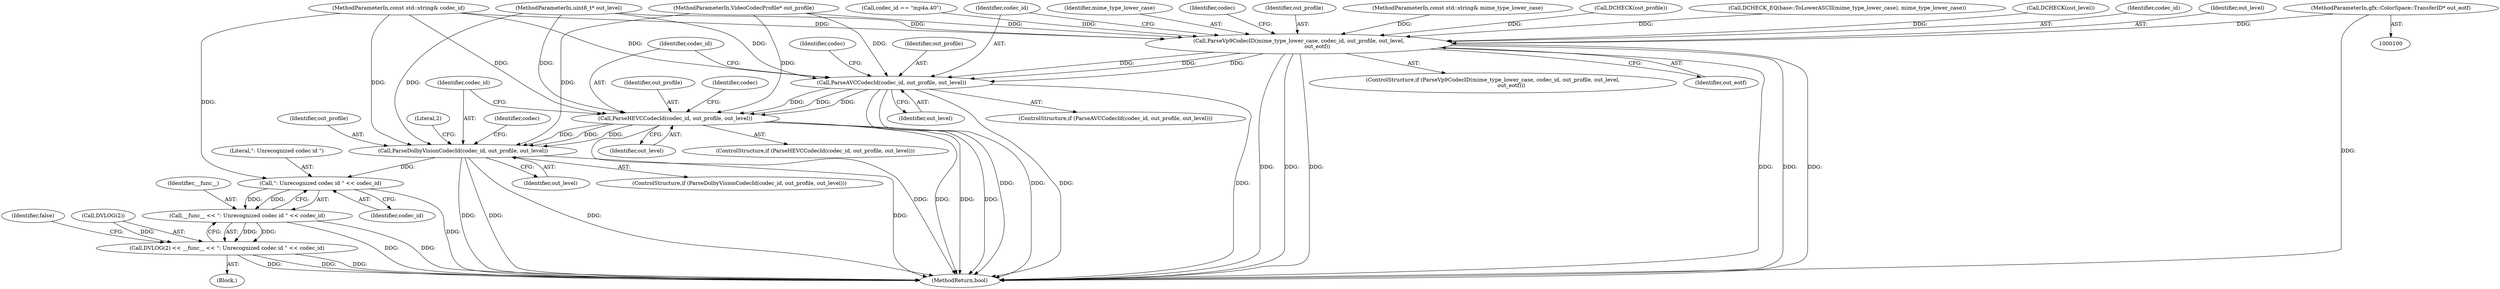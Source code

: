 digraph "1_Chrome_2fb4f2c9c461551d43fdfa28ef4c960da81a47dd_4@del" {
"1000107" [label="(MethodParameterIn,gfx::ColorSpace::TransferID* out_eotf)"];
"1000193" [label="(Call,ParseVp9CodecID(mime_type_lower_case, codec_id, out_profile, out_level,\n                      out_eotf))"];
"1000207" [label="(Call,ParseAVCCodecId(codec_id, out_profile, out_level))"];
"1000226" [label="(Call,ParseHEVCCodecId(codec_id, out_profile, out_level))"];
"1000238" [label="(Call,ParseDolbyVisionCodecId(codec_id, out_profile, out_level))"];
"1000254" [label="(Call,\": Unrecognized codec id \" << codec_id)"];
"1000252" [label="(Call,__func__ << \": Unrecognized codec id \" << codec_id)"];
"1000249" [label="(Call,DVLOG(2) << __func__ << \": Unrecognized codec id \" << codec_id)"];
"1000259" [label="(MethodReturn,bool)"];
"1000195" [label="(Identifier,codec_id)"];
"1000240" [label="(Identifier,out_profile)"];
"1000206" [label="(ControlStructure,if (ParseAVCCodecId(codec_id, out_profile, out_level)))"];
"1000214" [label="(Identifier,codec)"];
"1000253" [label="(Identifier,__func__)"];
"1000250" [label="(Call,DVLOG(2))"];
"1000197" [label="(Identifier,out_level)"];
"1000226" [label="(Call,ParseHEVCCodecId(codec_id, out_profile, out_level))"];
"1000178" [label="(Call,codec_id == \"mp4a.40\")"];
"1000193" [label="(Call,ParseVp9CodecID(mime_type_lower_case, codec_id, out_profile, out_level,\n                      out_eotf))"];
"1000210" [label="(Identifier,out_level)"];
"1000208" [label="(Identifier,codec_id)"];
"1000229" [label="(Identifier,out_level)"];
"1000227" [label="(Identifier,codec_id)"];
"1000106" [label="(MethodParameterIn,uint8_t* out_level)"];
"1000192" [label="(ControlStructure,if (ParseVp9CodecID(mime_type_lower_case, codec_id, out_profile, out_level,\n                      out_eotf)))"];
"1000194" [label="(Identifier,mime_type_lower_case)"];
"1000202" [label="(Identifier,codec)"];
"1000196" [label="(Identifier,out_profile)"];
"1000249" [label="(Call,DVLOG(2) << __func__ << \": Unrecognized codec id \" << codec_id)"];
"1000107" [label="(MethodParameterIn,gfx::ColorSpace::TransferID* out_eotf)"];
"1000209" [label="(Identifier,out_profile)"];
"1000254" [label="(Call,\": Unrecognized codec id \" << codec_id)"];
"1000238" [label="(Call,ParseDolbyVisionCodecId(codec_id, out_profile, out_level))"];
"1000255" [label="(Literal,\": Unrecognized codec id \")"];
"1000101" [label="(MethodParameterIn,const std::string& mime_type_lower_case)"];
"1000225" [label="(ControlStructure,if (ParseHEVCCodecId(codec_id, out_profile, out_level)))"];
"1000108" [label="(Block,)"];
"1000198" [label="(Identifier,out_eotf)"];
"1000207" [label="(Call,ParseAVCCodecId(codec_id, out_profile, out_level))"];
"1000115" [label="(Call,DCHECK(out_profile))"];
"1000109" [label="(Call,DCHECK_EQ(base::ToLowerASCII(mime_type_lower_case), mime_type_lower_case))"];
"1000228" [label="(Identifier,out_profile)"];
"1000102" [label="(MethodParameterIn,const std::string& codec_id)"];
"1000251" [label="(Literal,2)"];
"1000239" [label="(Identifier,codec_id)"];
"1000256" [label="(Identifier,codec_id)"];
"1000241" [label="(Identifier,out_level)"];
"1000252" [label="(Call,__func__ << \": Unrecognized codec id \" << codec_id)"];
"1000233" [label="(Identifier,codec)"];
"1000237" [label="(ControlStructure,if (ParseDolbyVisionCodecId(codec_id, out_profile, out_level)))"];
"1000117" [label="(Call,DCHECK(out_level))"];
"1000245" [label="(Identifier,codec)"];
"1000105" [label="(MethodParameterIn,VideoCodecProfile* out_profile)"];
"1000258" [label="(Identifier,false)"];
"1000107" -> "1000100"  [label="AST: "];
"1000107" -> "1000259"  [label="DDG: "];
"1000107" -> "1000193"  [label="DDG: "];
"1000193" -> "1000192"  [label="AST: "];
"1000193" -> "1000198"  [label="CFG: "];
"1000194" -> "1000193"  [label="AST: "];
"1000195" -> "1000193"  [label="AST: "];
"1000196" -> "1000193"  [label="AST: "];
"1000197" -> "1000193"  [label="AST: "];
"1000198" -> "1000193"  [label="AST: "];
"1000202" -> "1000193"  [label="CFG: "];
"1000208" -> "1000193"  [label="CFG: "];
"1000193" -> "1000259"  [label="DDG: "];
"1000193" -> "1000259"  [label="DDG: "];
"1000193" -> "1000259"  [label="DDG: "];
"1000193" -> "1000259"  [label="DDG: "];
"1000193" -> "1000259"  [label="DDG: "];
"1000193" -> "1000259"  [label="DDG: "];
"1000109" -> "1000193"  [label="DDG: "];
"1000101" -> "1000193"  [label="DDG: "];
"1000178" -> "1000193"  [label="DDG: "];
"1000102" -> "1000193"  [label="DDG: "];
"1000115" -> "1000193"  [label="DDG: "];
"1000105" -> "1000193"  [label="DDG: "];
"1000117" -> "1000193"  [label="DDG: "];
"1000106" -> "1000193"  [label="DDG: "];
"1000193" -> "1000207"  [label="DDG: "];
"1000193" -> "1000207"  [label="DDG: "];
"1000193" -> "1000207"  [label="DDG: "];
"1000207" -> "1000206"  [label="AST: "];
"1000207" -> "1000210"  [label="CFG: "];
"1000208" -> "1000207"  [label="AST: "];
"1000209" -> "1000207"  [label="AST: "];
"1000210" -> "1000207"  [label="AST: "];
"1000214" -> "1000207"  [label="CFG: "];
"1000227" -> "1000207"  [label="CFG: "];
"1000207" -> "1000259"  [label="DDG: "];
"1000207" -> "1000259"  [label="DDG: "];
"1000207" -> "1000259"  [label="DDG: "];
"1000207" -> "1000259"  [label="DDG: "];
"1000102" -> "1000207"  [label="DDG: "];
"1000105" -> "1000207"  [label="DDG: "];
"1000106" -> "1000207"  [label="DDG: "];
"1000207" -> "1000226"  [label="DDG: "];
"1000207" -> "1000226"  [label="DDG: "];
"1000207" -> "1000226"  [label="DDG: "];
"1000226" -> "1000225"  [label="AST: "];
"1000226" -> "1000229"  [label="CFG: "];
"1000227" -> "1000226"  [label="AST: "];
"1000228" -> "1000226"  [label="AST: "];
"1000229" -> "1000226"  [label="AST: "];
"1000233" -> "1000226"  [label="CFG: "];
"1000239" -> "1000226"  [label="CFG: "];
"1000226" -> "1000259"  [label="DDG: "];
"1000226" -> "1000259"  [label="DDG: "];
"1000226" -> "1000259"  [label="DDG: "];
"1000226" -> "1000259"  [label="DDG: "];
"1000102" -> "1000226"  [label="DDG: "];
"1000105" -> "1000226"  [label="DDG: "];
"1000106" -> "1000226"  [label="DDG: "];
"1000226" -> "1000238"  [label="DDG: "];
"1000226" -> "1000238"  [label="DDG: "];
"1000226" -> "1000238"  [label="DDG: "];
"1000238" -> "1000237"  [label="AST: "];
"1000238" -> "1000241"  [label="CFG: "];
"1000239" -> "1000238"  [label="AST: "];
"1000240" -> "1000238"  [label="AST: "];
"1000241" -> "1000238"  [label="AST: "];
"1000245" -> "1000238"  [label="CFG: "];
"1000251" -> "1000238"  [label="CFG: "];
"1000238" -> "1000259"  [label="DDG: "];
"1000238" -> "1000259"  [label="DDG: "];
"1000238" -> "1000259"  [label="DDG: "];
"1000238" -> "1000259"  [label="DDG: "];
"1000102" -> "1000238"  [label="DDG: "];
"1000105" -> "1000238"  [label="DDG: "];
"1000106" -> "1000238"  [label="DDG: "];
"1000238" -> "1000254"  [label="DDG: "];
"1000254" -> "1000252"  [label="AST: "];
"1000254" -> "1000256"  [label="CFG: "];
"1000255" -> "1000254"  [label="AST: "];
"1000256" -> "1000254"  [label="AST: "];
"1000252" -> "1000254"  [label="CFG: "];
"1000254" -> "1000259"  [label="DDG: "];
"1000254" -> "1000252"  [label="DDG: "];
"1000254" -> "1000252"  [label="DDG: "];
"1000102" -> "1000254"  [label="DDG: "];
"1000252" -> "1000249"  [label="AST: "];
"1000253" -> "1000252"  [label="AST: "];
"1000249" -> "1000252"  [label="CFG: "];
"1000252" -> "1000259"  [label="DDG: "];
"1000252" -> "1000259"  [label="DDG: "];
"1000252" -> "1000249"  [label="DDG: "];
"1000252" -> "1000249"  [label="DDG: "];
"1000249" -> "1000108"  [label="AST: "];
"1000250" -> "1000249"  [label="AST: "];
"1000258" -> "1000249"  [label="CFG: "];
"1000249" -> "1000259"  [label="DDG: "];
"1000249" -> "1000259"  [label="DDG: "];
"1000249" -> "1000259"  [label="DDG: "];
"1000250" -> "1000249"  [label="DDG: "];
}
